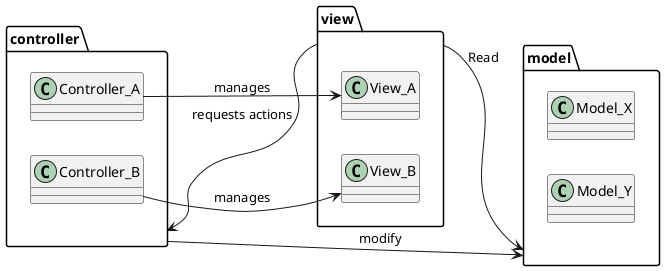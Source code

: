 @startuml

left to right direction
package view{
class View_A {}
class View_B  {}
}

package model{
class Model_X{}
class Model_Y{}
}
package controller {
class Controller_A{}
class Controller_B{}
}


view-->controller: requests actions
view-->model: Read
Controller_A-->View_A : manages
Controller_B-->View_B : manages
controller-->model: modify

@enduml